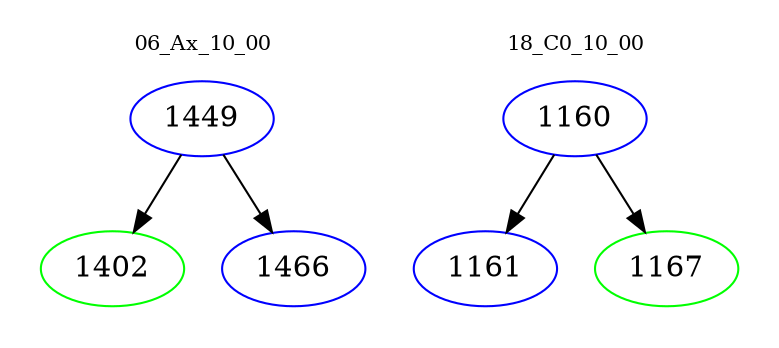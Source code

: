 digraph{
subgraph cluster_0 {
color = white
label = "06_Ax_10_00";
fontsize=10;
T0_1449 [label="1449", color="blue"]
T0_1449 -> T0_1402 [color="black"]
T0_1402 [label="1402", color="green"]
T0_1449 -> T0_1466 [color="black"]
T0_1466 [label="1466", color="blue"]
}
subgraph cluster_1 {
color = white
label = "18_C0_10_00";
fontsize=10;
T1_1160 [label="1160", color="blue"]
T1_1160 -> T1_1161 [color="black"]
T1_1161 [label="1161", color="blue"]
T1_1160 -> T1_1167 [color="black"]
T1_1167 [label="1167", color="green"]
}
}

